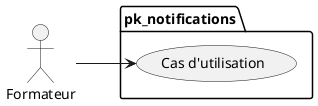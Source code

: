 @startuml uses_cases_pk_notifications

left to right direction

actor Formateur as formateur

package pk_notifications {

  formateur -->  (Cas d'utilisation) 


}  

' note right of admin : "note 1"

@enduml